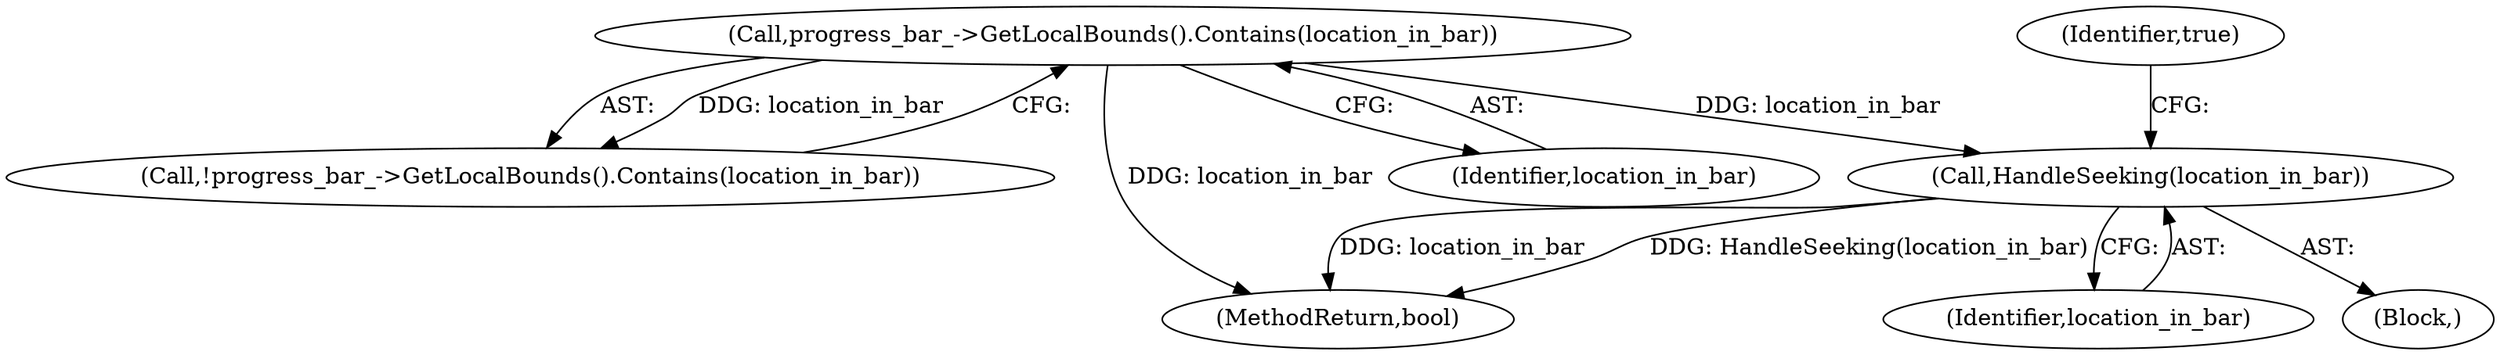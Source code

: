 digraph "1_Chrome_c25b198675380f713a56649c857b4367601d4a3d_10@del" {
"1000121" [label="(Call,HandleSeeking(location_in_bar))"];
"1000116" [label="(Call,progress_bar_->GetLocalBounds().Contains(location_in_bar))"];
"1000115" [label="(Call,!progress_bar_->GetLocalBounds().Contains(location_in_bar))"];
"1000102" [label="(Block,)"];
"1000125" [label="(MethodReturn,bool)"];
"1000117" [label="(Identifier,location_in_bar)"];
"1000122" [label="(Identifier,location_in_bar)"];
"1000121" [label="(Call,HandleSeeking(location_in_bar))"];
"1000116" [label="(Call,progress_bar_->GetLocalBounds().Contains(location_in_bar))"];
"1000124" [label="(Identifier,true)"];
"1000121" -> "1000102"  [label="AST: "];
"1000121" -> "1000122"  [label="CFG: "];
"1000122" -> "1000121"  [label="AST: "];
"1000124" -> "1000121"  [label="CFG: "];
"1000121" -> "1000125"  [label="DDG: location_in_bar"];
"1000121" -> "1000125"  [label="DDG: HandleSeeking(location_in_bar)"];
"1000116" -> "1000121"  [label="DDG: location_in_bar"];
"1000116" -> "1000115"  [label="AST: "];
"1000116" -> "1000117"  [label="CFG: "];
"1000117" -> "1000116"  [label="AST: "];
"1000115" -> "1000116"  [label="CFG: "];
"1000116" -> "1000125"  [label="DDG: location_in_bar"];
"1000116" -> "1000115"  [label="DDG: location_in_bar"];
}
